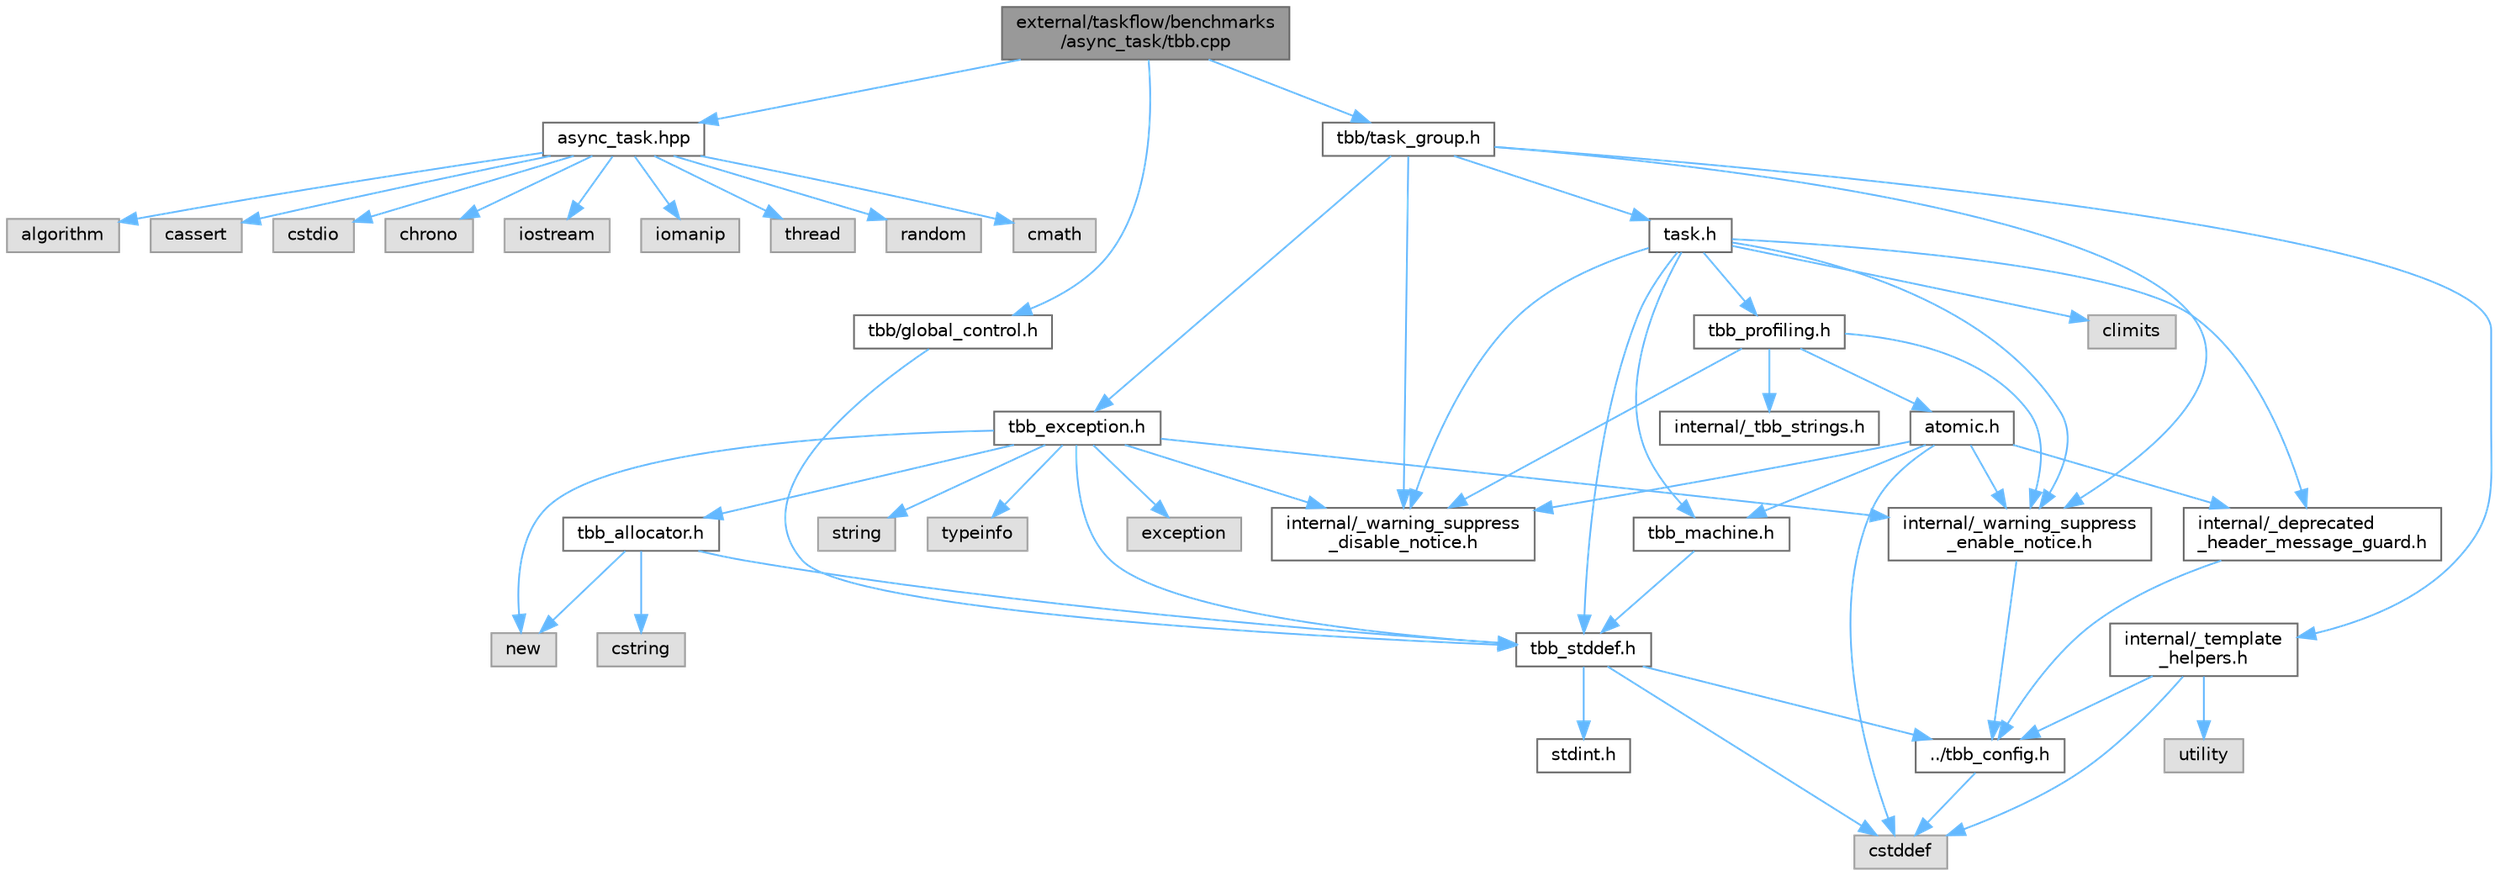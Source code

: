 digraph "external/taskflow/benchmarks/async_task/tbb.cpp"
{
 // LATEX_PDF_SIZE
  bgcolor="transparent";
  edge [fontname=Helvetica,fontsize=10,labelfontname=Helvetica,labelfontsize=10];
  node [fontname=Helvetica,fontsize=10,shape=box,height=0.2,width=0.4];
  Node1 [id="Node000001",label="external/taskflow/benchmarks\l/async_task/tbb.cpp",height=0.2,width=0.4,color="gray40", fillcolor="grey60", style="filled", fontcolor="black",tooltip=" "];
  Node1 -> Node2 [id="edge56_Node000001_Node000002",color="steelblue1",style="solid",tooltip=" "];
  Node2 [id="Node000002",label="async_task.hpp",height=0.2,width=0.4,color="grey40", fillcolor="white", style="filled",URL="$benchmarks_2async__task_2async__task_8hpp.html",tooltip=" "];
  Node2 -> Node3 [id="edge57_Node000002_Node000003",color="steelblue1",style="solid",tooltip=" "];
  Node3 [id="Node000003",label="algorithm",height=0.2,width=0.4,color="grey60", fillcolor="#E0E0E0", style="filled",tooltip=" "];
  Node2 -> Node4 [id="edge58_Node000002_Node000004",color="steelblue1",style="solid",tooltip=" "];
  Node4 [id="Node000004",label="cassert",height=0.2,width=0.4,color="grey60", fillcolor="#E0E0E0", style="filled",tooltip=" "];
  Node2 -> Node5 [id="edge59_Node000002_Node000005",color="steelblue1",style="solid",tooltip=" "];
  Node5 [id="Node000005",label="cstdio",height=0.2,width=0.4,color="grey60", fillcolor="#E0E0E0", style="filled",tooltip=" "];
  Node2 -> Node6 [id="edge60_Node000002_Node000006",color="steelblue1",style="solid",tooltip=" "];
  Node6 [id="Node000006",label="chrono",height=0.2,width=0.4,color="grey60", fillcolor="#E0E0E0", style="filled",tooltip=" "];
  Node2 -> Node7 [id="edge61_Node000002_Node000007",color="steelblue1",style="solid",tooltip=" "];
  Node7 [id="Node000007",label="iostream",height=0.2,width=0.4,color="grey60", fillcolor="#E0E0E0", style="filled",tooltip=" "];
  Node2 -> Node8 [id="edge62_Node000002_Node000008",color="steelblue1",style="solid",tooltip=" "];
  Node8 [id="Node000008",label="iomanip",height=0.2,width=0.4,color="grey60", fillcolor="#E0E0E0", style="filled",tooltip=" "];
  Node2 -> Node9 [id="edge63_Node000002_Node000009",color="steelblue1",style="solid",tooltip=" "];
  Node9 [id="Node000009",label="thread",height=0.2,width=0.4,color="grey60", fillcolor="#E0E0E0", style="filled",tooltip=" "];
  Node2 -> Node10 [id="edge64_Node000002_Node000010",color="steelblue1",style="solid",tooltip=" "];
  Node10 [id="Node000010",label="random",height=0.2,width=0.4,color="grey60", fillcolor="#E0E0E0", style="filled",tooltip=" "];
  Node2 -> Node11 [id="edge65_Node000002_Node000011",color="steelblue1",style="solid",tooltip=" "];
  Node11 [id="Node000011",label="cmath",height=0.2,width=0.4,color="grey60", fillcolor="#E0E0E0", style="filled",tooltip=" "];
  Node1 -> Node12 [id="edge66_Node000001_Node000012",color="steelblue1",style="solid",tooltip=" "];
  Node12 [id="Node000012",label="tbb/task_group.h",height=0.2,width=0.4,color="grey40", fillcolor="white", style="filled",URL="$task__group_8h.html",tooltip=" "];
  Node12 -> Node13 [id="edge67_Node000012_Node000013",color="steelblue1",style="solid",tooltip=" "];
  Node13 [id="Node000013",label="internal/_warning_suppress\l_enable_notice.h",height=0.2,width=0.4,color="grey40", fillcolor="white", style="filled",URL="$__warning__suppress__enable__notice_8h.html",tooltip=" "];
  Node13 -> Node14 [id="edge68_Node000013_Node000014",color="steelblue1",style="solid",tooltip=" "];
  Node14 [id="Node000014",label="../tbb_config.h",height=0.2,width=0.4,color="grey40", fillcolor="white", style="filled",URL="$tbb__config_8h.html",tooltip=" "];
  Node14 -> Node15 [id="edge69_Node000014_Node000015",color="steelblue1",style="solid",tooltip=" "];
  Node15 [id="Node000015",label="cstddef",height=0.2,width=0.4,color="grey60", fillcolor="#E0E0E0", style="filled",tooltip=" "];
  Node12 -> Node16 [id="edge70_Node000012_Node000016",color="steelblue1",style="solid",tooltip=" "];
  Node16 [id="Node000016",label="task.h",height=0.2,width=0.4,color="grey40", fillcolor="white", style="filled",URL="$task_8h.html",tooltip=" "];
  Node16 -> Node17 [id="edge71_Node000016_Node000017",color="steelblue1",style="solid",tooltip=" "];
  Node17 [id="Node000017",label="internal/_deprecated\l_header_message_guard.h",height=0.2,width=0.4,color="grey40", fillcolor="white", style="filled",URL="$__deprecated__header__message__guard_8h.html",tooltip=" "];
  Node17 -> Node14 [id="edge72_Node000017_Node000014",color="steelblue1",style="solid",tooltip=" "];
  Node16 -> Node13 [id="edge73_Node000016_Node000013",color="steelblue1",style="solid",tooltip=" "];
  Node16 -> Node18 [id="edge74_Node000016_Node000018",color="steelblue1",style="solid",tooltip=" "];
  Node18 [id="Node000018",label="tbb_stddef.h",height=0.2,width=0.4,color="grey40", fillcolor="white", style="filled",URL="$tbb__stddef_8h.html",tooltip=" "];
  Node18 -> Node14 [id="edge75_Node000018_Node000014",color="steelblue1",style="solid",tooltip=" "];
  Node18 -> Node15 [id="edge76_Node000018_Node000015",color="steelblue1",style="solid",tooltip=" "];
  Node18 -> Node19 [id="edge77_Node000018_Node000019",color="steelblue1",style="solid",tooltip=" "];
  Node19 [id="Node000019",label="stdint.h",height=0.2,width=0.4,color="grey40", fillcolor="white", style="filled",URL="$stdint_8h.html",tooltip=" "];
  Node16 -> Node20 [id="edge78_Node000016_Node000020",color="steelblue1",style="solid",tooltip=" "];
  Node20 [id="Node000020",label="tbb_machine.h",height=0.2,width=0.4,color="grey40", fillcolor="white", style="filled",URL="$tbb__machine_8h.html",tooltip=" "];
  Node20 -> Node18 [id="edge79_Node000020_Node000018",color="steelblue1",style="solid",tooltip=" "];
  Node16 -> Node21 [id="edge80_Node000016_Node000021",color="steelblue1",style="solid",tooltip=" "];
  Node21 [id="Node000021",label="tbb_profiling.h",height=0.2,width=0.4,color="grey40", fillcolor="white", style="filled",URL="$tbb__profiling_8h.html",tooltip=" "];
  Node21 -> Node13 [id="edge81_Node000021_Node000013",color="steelblue1",style="solid",tooltip=" "];
  Node21 -> Node22 [id="edge82_Node000021_Node000022",color="steelblue1",style="solid",tooltip=" "];
  Node22 [id="Node000022",label="internal/_tbb_strings.h",height=0.2,width=0.4,color="grey40", fillcolor="white", style="filled",URL="$__tbb__strings_8h.html",tooltip=" "];
  Node21 -> Node23 [id="edge83_Node000021_Node000023",color="steelblue1",style="solid",tooltip=" "];
  Node23 [id="Node000023",label="atomic.h",height=0.2,width=0.4,color="grey40", fillcolor="white", style="filled",URL="$external_2taskflow_23rd-party_2tbb_2include_2tbb_2atomic_8h.html",tooltip=" "];
  Node23 -> Node17 [id="edge84_Node000023_Node000017",color="steelblue1",style="solid",tooltip=" "];
  Node23 -> Node13 [id="edge85_Node000023_Node000013",color="steelblue1",style="solid",tooltip=" "];
  Node23 -> Node15 [id="edge86_Node000023_Node000015",color="steelblue1",style="solid",tooltip=" "];
  Node23 -> Node20 [id="edge87_Node000023_Node000020",color="steelblue1",style="solid",tooltip=" "];
  Node23 -> Node24 [id="edge88_Node000023_Node000024",color="steelblue1",style="solid",tooltip=" "];
  Node24 [id="Node000024",label="internal/_warning_suppress\l_disable_notice.h",height=0.2,width=0.4,color="grey40", fillcolor="white", style="filled",URL="$__warning__suppress__disable__notice_8h.html",tooltip=" "];
  Node21 -> Node24 [id="edge89_Node000021_Node000024",color="steelblue1",style="solid",tooltip=" "];
  Node16 -> Node25 [id="edge90_Node000016_Node000025",color="steelblue1",style="solid",tooltip=" "];
  Node25 [id="Node000025",label="climits",height=0.2,width=0.4,color="grey60", fillcolor="#E0E0E0", style="filled",tooltip=" "];
  Node16 -> Node24 [id="edge91_Node000016_Node000024",color="steelblue1",style="solid",tooltip=" "];
  Node12 -> Node26 [id="edge92_Node000012_Node000026",color="steelblue1",style="solid",tooltip=" "];
  Node26 [id="Node000026",label="tbb_exception.h",height=0.2,width=0.4,color="grey40", fillcolor="white", style="filled",URL="$tbb__exception_8h.html",tooltip=" "];
  Node26 -> Node13 [id="edge93_Node000026_Node000013",color="steelblue1",style="solid",tooltip=" "];
  Node26 -> Node18 [id="edge94_Node000026_Node000018",color="steelblue1",style="solid",tooltip=" "];
  Node26 -> Node27 [id="edge95_Node000026_Node000027",color="steelblue1",style="solid",tooltip=" "];
  Node27 [id="Node000027",label="exception",height=0.2,width=0.4,color="grey60", fillcolor="#E0E0E0", style="filled",tooltip=" "];
  Node26 -> Node28 [id="edge96_Node000026_Node000028",color="steelblue1",style="solid",tooltip=" "];
  Node28 [id="Node000028",label="new",height=0.2,width=0.4,color="grey60", fillcolor="#E0E0E0", style="filled",tooltip=" "];
  Node26 -> Node29 [id="edge97_Node000026_Node000029",color="steelblue1",style="solid",tooltip=" "];
  Node29 [id="Node000029",label="string",height=0.2,width=0.4,color="grey60", fillcolor="#E0E0E0", style="filled",tooltip=" "];
  Node26 -> Node30 [id="edge98_Node000026_Node000030",color="steelblue1",style="solid",tooltip=" "];
  Node30 [id="Node000030",label="tbb_allocator.h",height=0.2,width=0.4,color="grey40", fillcolor="white", style="filled",URL="$tbb__allocator_8h.html",tooltip=" "];
  Node30 -> Node18 [id="edge99_Node000030_Node000018",color="steelblue1",style="solid",tooltip=" "];
  Node30 -> Node28 [id="edge100_Node000030_Node000028",color="steelblue1",style="solid",tooltip=" "];
  Node30 -> Node31 [id="edge101_Node000030_Node000031",color="steelblue1",style="solid",tooltip=" "];
  Node31 [id="Node000031",label="cstring",height=0.2,width=0.4,color="grey60", fillcolor="#E0E0E0", style="filled",tooltip=" "];
  Node26 -> Node32 [id="edge102_Node000026_Node000032",color="steelblue1",style="solid",tooltip=" "];
  Node32 [id="Node000032",label="typeinfo",height=0.2,width=0.4,color="grey60", fillcolor="#E0E0E0", style="filled",tooltip=" "];
  Node26 -> Node24 [id="edge103_Node000026_Node000024",color="steelblue1",style="solid",tooltip=" "];
  Node12 -> Node33 [id="edge104_Node000012_Node000033",color="steelblue1",style="solid",tooltip=" "];
  Node33 [id="Node000033",label="internal/_template\l_helpers.h",height=0.2,width=0.4,color="grey40", fillcolor="white", style="filled",URL="$__template__helpers_8h.html",tooltip=" "];
  Node33 -> Node34 [id="edge105_Node000033_Node000034",color="steelblue1",style="solid",tooltip=" "];
  Node34 [id="Node000034",label="utility",height=0.2,width=0.4,color="grey60", fillcolor="#E0E0E0", style="filled",tooltip=" "];
  Node33 -> Node15 [id="edge106_Node000033_Node000015",color="steelblue1",style="solid",tooltip=" "];
  Node33 -> Node14 [id="edge107_Node000033_Node000014",color="steelblue1",style="solid",tooltip=" "];
  Node12 -> Node24 [id="edge108_Node000012_Node000024",color="steelblue1",style="solid",tooltip=" "];
  Node1 -> Node35 [id="edge109_Node000001_Node000035",color="steelblue1",style="solid",tooltip=" "];
  Node35 [id="Node000035",label="tbb/global_control.h",height=0.2,width=0.4,color="grey40", fillcolor="white", style="filled",URL="$global__control_8h.html",tooltip=" "];
  Node35 -> Node18 [id="edge110_Node000035_Node000018",color="steelblue1",style="solid",tooltip=" "];
}
